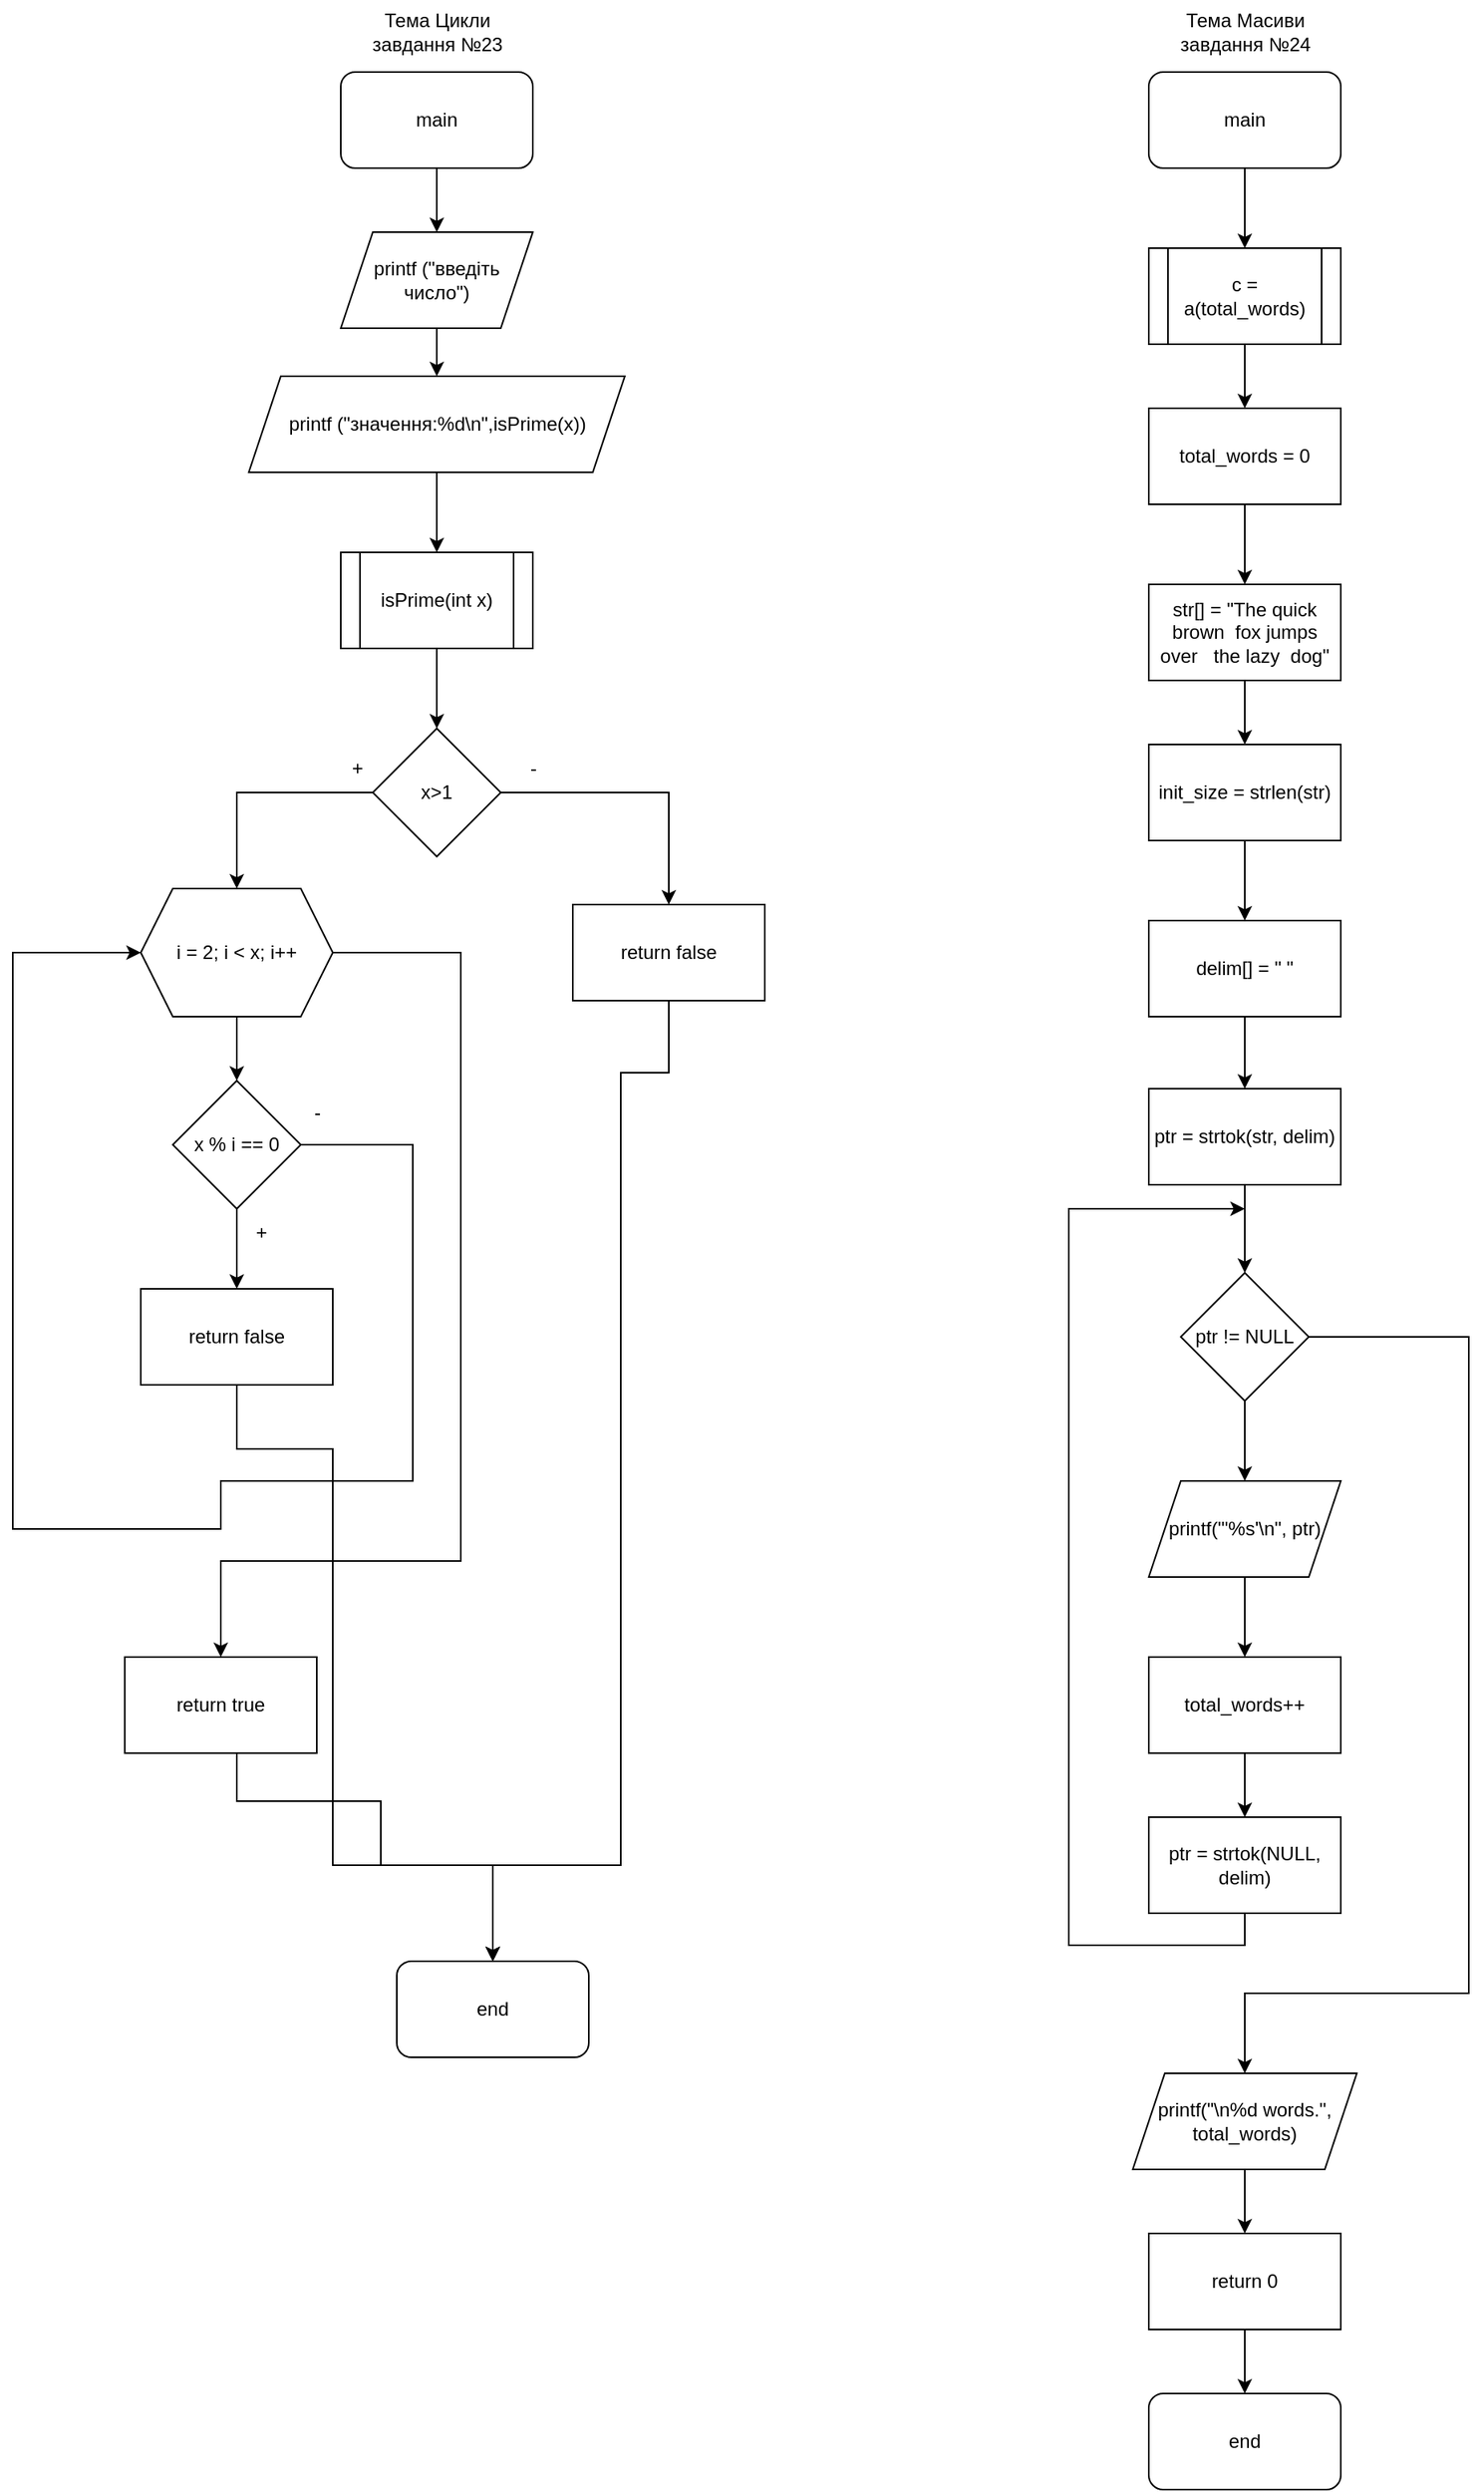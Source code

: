 <mxfile version="20.6.0" type="device"><diagram id="C5RBs43oDa-KdzZeNtuy" name="Page-1"><mxGraphModel dx="2489" dy="762" grid="1" gridSize="10" guides="1" tooltips="1" connect="1" arrows="1" fold="1" page="1" pageScale="1" pageWidth="827" pageHeight="1169" math="0" shadow="0"><root><mxCell id="WIyWlLk6GJQsqaUBKTNV-0"/><mxCell id="WIyWlLk6GJQsqaUBKTNV-1" parent="WIyWlLk6GJQsqaUBKTNV-0"/><mxCell id="YZQWDXSXuz07ue-WuVx7-21" style="edgeStyle=orthogonalEdgeStyle;rounded=0;orthogonalLoop=1;jettySize=auto;html=1;entryX=0.5;entryY=0;entryDx=0;entryDy=0;" parent="WIyWlLk6GJQsqaUBKTNV-1" source="YZQWDXSXuz07ue-WuVx7-0" target="YZQWDXSXuz07ue-WuVx7-1" edge="1"><mxGeometry relative="1" as="geometry"/></mxCell><mxCell id="YZQWDXSXuz07ue-WuVx7-0" value="main" style="rounded=1;whiteSpace=wrap;html=1;" parent="WIyWlLk6GJQsqaUBKTNV-1" vertex="1"><mxGeometry x="95" y="50" width="120" height="60" as="geometry"/></mxCell><mxCell id="YZQWDXSXuz07ue-WuVx7-22" style="edgeStyle=orthogonalEdgeStyle;rounded=0;orthogonalLoop=1;jettySize=auto;html=1;entryX=0.5;entryY=0;entryDx=0;entryDy=0;" parent="WIyWlLk6GJQsqaUBKTNV-1" source="YZQWDXSXuz07ue-WuVx7-1" target="YZQWDXSXuz07ue-WuVx7-2" edge="1"><mxGeometry relative="1" as="geometry"/></mxCell><mxCell id="YZQWDXSXuz07ue-WuVx7-1" value="printf (&quot;введіть число&quot;)" style="shape=parallelogram;perimeter=parallelogramPerimeter;whiteSpace=wrap;html=1;fixedSize=1;" parent="WIyWlLk6GJQsqaUBKTNV-1" vertex="1"><mxGeometry x="95" y="150" width="120" height="60" as="geometry"/></mxCell><mxCell id="YZQWDXSXuz07ue-WuVx7-23" style="edgeStyle=orthogonalEdgeStyle;rounded=0;orthogonalLoop=1;jettySize=auto;html=1;entryX=0.5;entryY=0;entryDx=0;entryDy=0;" parent="WIyWlLk6GJQsqaUBKTNV-1" source="YZQWDXSXuz07ue-WuVx7-2" target="YZQWDXSXuz07ue-WuVx7-3" edge="1"><mxGeometry relative="1" as="geometry"/></mxCell><mxCell id="YZQWDXSXuz07ue-WuVx7-2" value="printf (&quot;значення:%d\n&quot;,isPrime(x))" style="shape=parallelogram;perimeter=parallelogramPerimeter;whiteSpace=wrap;html=1;fixedSize=1;" parent="WIyWlLk6GJQsqaUBKTNV-1" vertex="1"><mxGeometry x="37.5" y="240" width="235" height="60" as="geometry"/></mxCell><mxCell id="YZQWDXSXuz07ue-WuVx7-24" style="edgeStyle=orthogonalEdgeStyle;rounded=0;orthogonalLoop=1;jettySize=auto;html=1;entryX=0.5;entryY=0;entryDx=0;entryDy=0;" parent="WIyWlLk6GJQsqaUBKTNV-1" source="YZQWDXSXuz07ue-WuVx7-3" target="YZQWDXSXuz07ue-WuVx7-4" edge="1"><mxGeometry relative="1" as="geometry"/></mxCell><mxCell id="YZQWDXSXuz07ue-WuVx7-3" value="isPrime(int x)" style="shape=process;whiteSpace=wrap;html=1;backgroundOutline=1;" parent="WIyWlLk6GJQsqaUBKTNV-1" vertex="1"><mxGeometry x="95" y="350" width="120" height="60" as="geometry"/></mxCell><mxCell id="YZQWDXSXuz07ue-WuVx7-11" style="edgeStyle=orthogonalEdgeStyle;rounded=0;orthogonalLoop=1;jettySize=auto;html=1;entryX=0.5;entryY=0;entryDx=0;entryDy=0;" parent="WIyWlLk6GJQsqaUBKTNV-1" source="YZQWDXSXuz07ue-WuVx7-4" target="YZQWDXSXuz07ue-WuVx7-5" edge="1"><mxGeometry relative="1" as="geometry"/></mxCell><mxCell id="YZQWDXSXuz07ue-WuVx7-17" style="edgeStyle=orthogonalEdgeStyle;rounded=0;orthogonalLoop=1;jettySize=auto;html=1;entryX=0.5;entryY=0;entryDx=0;entryDy=0;" parent="WIyWlLk6GJQsqaUBKTNV-1" source="YZQWDXSXuz07ue-WuVx7-4" target="YZQWDXSXuz07ue-WuVx7-6" edge="1"><mxGeometry relative="1" as="geometry"/></mxCell><mxCell id="YZQWDXSXuz07ue-WuVx7-4" value="x&amp;gt;1" style="rhombus;whiteSpace=wrap;html=1;" parent="WIyWlLk6GJQsqaUBKTNV-1" vertex="1"><mxGeometry x="115" y="460" width="80" height="80" as="geometry"/></mxCell><mxCell id="YZQWDXSXuz07ue-WuVx7-13" style="edgeStyle=orthogonalEdgeStyle;rounded=0;orthogonalLoop=1;jettySize=auto;html=1;entryX=0.5;entryY=0;entryDx=0;entryDy=0;" parent="WIyWlLk6GJQsqaUBKTNV-1" source="YZQWDXSXuz07ue-WuVx7-5" target="YZQWDXSXuz07ue-WuVx7-10" edge="1"><mxGeometry relative="1" as="geometry"><mxPoint x="190" y="1170" as="targetPoint"/><Array as="points"><mxPoint x="300" y="675"/><mxPoint x="270" y="675"/><mxPoint x="270" y="1170"/><mxPoint x="190" y="1170"/></Array></mxGeometry></mxCell><mxCell id="YZQWDXSXuz07ue-WuVx7-5" value="return false" style="rounded=0;whiteSpace=wrap;html=1;" parent="WIyWlLk6GJQsqaUBKTNV-1" vertex="1"><mxGeometry x="240" y="570" width="120" height="60" as="geometry"/></mxCell><mxCell id="YZQWDXSXuz07ue-WuVx7-14" style="edgeStyle=orthogonalEdgeStyle;rounded=0;orthogonalLoop=1;jettySize=auto;html=1;entryX=0.5;entryY=0;entryDx=0;entryDy=0;" parent="WIyWlLk6GJQsqaUBKTNV-1" source="YZQWDXSXuz07ue-WuVx7-6" target="YZQWDXSXuz07ue-WuVx7-9" edge="1"><mxGeometry relative="1" as="geometry"><mxPoint x="160" y="980" as="targetPoint"/><Array as="points"><mxPoint x="170" y="600"/><mxPoint x="170" y="980"/><mxPoint x="20" y="980"/></Array></mxGeometry></mxCell><mxCell id="YZQWDXSXuz07ue-WuVx7-25" style="edgeStyle=orthogonalEdgeStyle;rounded=0;orthogonalLoop=1;jettySize=auto;html=1;entryX=0.5;entryY=0;entryDx=0;entryDy=0;" parent="WIyWlLk6GJQsqaUBKTNV-1" source="YZQWDXSXuz07ue-WuVx7-6" target="YZQWDXSXuz07ue-WuVx7-7" edge="1"><mxGeometry relative="1" as="geometry"/></mxCell><mxCell id="YZQWDXSXuz07ue-WuVx7-6" value="i = 2; i &amp;lt; x; i++" style="shape=hexagon;perimeter=hexagonPerimeter2;whiteSpace=wrap;html=1;fixedSize=1;" parent="WIyWlLk6GJQsqaUBKTNV-1" vertex="1"><mxGeometry x="-30" y="560" width="120" height="80" as="geometry"/></mxCell><mxCell id="YZQWDXSXuz07ue-WuVx7-15" style="edgeStyle=orthogonalEdgeStyle;rounded=0;orthogonalLoop=1;jettySize=auto;html=1;entryX=0;entryY=0.5;entryDx=0;entryDy=0;" parent="WIyWlLk6GJQsqaUBKTNV-1" source="YZQWDXSXuz07ue-WuVx7-7" target="YZQWDXSXuz07ue-WuVx7-6" edge="1"><mxGeometry relative="1" as="geometry"><mxPoint x="10" y="960" as="targetPoint"/><Array as="points"><mxPoint x="140" y="720"/><mxPoint x="140" y="930"/><mxPoint x="20" y="930"/><mxPoint x="20" y="960"/><mxPoint x="-110" y="960"/><mxPoint x="-110" y="600"/></Array></mxGeometry></mxCell><mxCell id="YZQWDXSXuz07ue-WuVx7-26" style="edgeStyle=orthogonalEdgeStyle;rounded=0;orthogonalLoop=1;jettySize=auto;html=1;entryX=0.5;entryY=0;entryDx=0;entryDy=0;" parent="WIyWlLk6GJQsqaUBKTNV-1" source="YZQWDXSXuz07ue-WuVx7-7" target="YZQWDXSXuz07ue-WuVx7-8" edge="1"><mxGeometry relative="1" as="geometry"/></mxCell><mxCell id="YZQWDXSXuz07ue-WuVx7-7" value="x % i == 0" style="rhombus;whiteSpace=wrap;html=1;" parent="WIyWlLk6GJQsqaUBKTNV-1" vertex="1"><mxGeometry x="-10" y="680" width="80" height="80" as="geometry"/></mxCell><mxCell id="YZQWDXSXuz07ue-WuVx7-16" style="edgeStyle=orthogonalEdgeStyle;rounded=0;orthogonalLoop=1;jettySize=auto;html=1;entryX=0.5;entryY=0;entryDx=0;entryDy=0;" parent="WIyWlLk6GJQsqaUBKTNV-1" source="YZQWDXSXuz07ue-WuVx7-8" target="YZQWDXSXuz07ue-WuVx7-10" edge="1"><mxGeometry relative="1" as="geometry"><mxPoint x="190" y="1170" as="targetPoint"/><Array as="points"><mxPoint x="30" y="910"/><mxPoint x="90" y="910"/><mxPoint x="90" y="1170"/><mxPoint x="190" y="1170"/></Array></mxGeometry></mxCell><mxCell id="YZQWDXSXuz07ue-WuVx7-8" value="return false" style="rounded=0;whiteSpace=wrap;html=1;" parent="WIyWlLk6GJQsqaUBKTNV-1" vertex="1"><mxGeometry x="-30" y="810" width="120" height="60" as="geometry"/></mxCell><mxCell id="YZQWDXSXuz07ue-WuVx7-12" style="edgeStyle=orthogonalEdgeStyle;rounded=0;orthogonalLoop=1;jettySize=auto;html=1;entryX=0.5;entryY=0;entryDx=0;entryDy=0;" parent="WIyWlLk6GJQsqaUBKTNV-1" source="YZQWDXSXuz07ue-WuVx7-9" target="YZQWDXSXuz07ue-WuVx7-10" edge="1"><mxGeometry relative="1" as="geometry"><mxPoint x="190" y="1210" as="targetPoint"/><Array as="points"><mxPoint x="30" y="1130"/><mxPoint x="120" y="1130"/><mxPoint x="120" y="1170"/><mxPoint x="190" y="1170"/></Array></mxGeometry></mxCell><mxCell id="YZQWDXSXuz07ue-WuVx7-9" value="return true" style="rounded=0;whiteSpace=wrap;html=1;" parent="WIyWlLk6GJQsqaUBKTNV-1" vertex="1"><mxGeometry x="-40" y="1040" width="120" height="60" as="geometry"/></mxCell><mxCell id="YZQWDXSXuz07ue-WuVx7-10" value="end" style="rounded=1;whiteSpace=wrap;html=1;" parent="WIyWlLk6GJQsqaUBKTNV-1" vertex="1"><mxGeometry x="130" y="1230" width="120" height="60" as="geometry"/></mxCell><mxCell id="YZQWDXSXuz07ue-WuVx7-18" value="+" style="text;html=1;align=center;verticalAlign=middle;resizable=0;points=[];autosize=1;strokeColor=none;fillColor=none;" parent="WIyWlLk6GJQsqaUBKTNV-1" vertex="1"><mxGeometry x="90" y="470" width="30" height="30" as="geometry"/></mxCell><mxCell id="YZQWDXSXuz07ue-WuVx7-19" value="-" style="text;html=1;align=center;verticalAlign=middle;resizable=0;points=[];autosize=1;strokeColor=none;fillColor=none;" parent="WIyWlLk6GJQsqaUBKTNV-1" vertex="1"><mxGeometry x="200" y="470" width="30" height="30" as="geometry"/></mxCell><mxCell id="YZQWDXSXuz07ue-WuVx7-20" value="-" style="text;html=1;align=center;verticalAlign=middle;resizable=0;points=[];autosize=1;strokeColor=none;fillColor=none;" parent="WIyWlLk6GJQsqaUBKTNV-1" vertex="1"><mxGeometry x="65" y="685" width="30" height="30" as="geometry"/></mxCell><mxCell id="YZQWDXSXuz07ue-WuVx7-27" value="+" style="text;html=1;align=center;verticalAlign=middle;resizable=0;points=[];autosize=1;strokeColor=none;fillColor=none;" parent="WIyWlLk6GJQsqaUBKTNV-1" vertex="1"><mxGeometry x="30" y="760" width="30" height="30" as="geometry"/></mxCell><mxCell id="YZQWDXSXuz07ue-WuVx7-49" style="edgeStyle=orthogonalEdgeStyle;rounded=0;orthogonalLoop=1;jettySize=auto;html=1;entryX=0.5;entryY=0;entryDx=0;entryDy=0;" parent="WIyWlLk6GJQsqaUBKTNV-1" source="YZQWDXSXuz07ue-WuVx7-28" target="YZQWDXSXuz07ue-WuVx7-29" edge="1"><mxGeometry relative="1" as="geometry"/></mxCell><mxCell id="YZQWDXSXuz07ue-WuVx7-28" value="main" style="rounded=1;whiteSpace=wrap;html=1;" parent="WIyWlLk6GJQsqaUBKTNV-1" vertex="1"><mxGeometry x="600" y="50" width="120" height="60" as="geometry"/></mxCell><mxCell id="YZQWDXSXuz07ue-WuVx7-50" style="edgeStyle=orthogonalEdgeStyle;rounded=0;orthogonalLoop=1;jettySize=auto;html=1;entryX=0.5;entryY=0;entryDx=0;entryDy=0;" parent="WIyWlLk6GJQsqaUBKTNV-1" source="YZQWDXSXuz07ue-WuVx7-29" target="YZQWDXSXuz07ue-WuVx7-30" edge="1"><mxGeometry relative="1" as="geometry"/></mxCell><mxCell id="YZQWDXSXuz07ue-WuVx7-29" value="c = a(total_words)" style="shape=process;whiteSpace=wrap;html=1;backgroundOutline=1;" parent="WIyWlLk6GJQsqaUBKTNV-1" vertex="1"><mxGeometry x="600" y="160" width="120" height="60" as="geometry"/></mxCell><mxCell id="YZQWDXSXuz07ue-WuVx7-51" style="edgeStyle=orthogonalEdgeStyle;rounded=0;orthogonalLoop=1;jettySize=auto;html=1;entryX=0.5;entryY=0;entryDx=0;entryDy=0;" parent="WIyWlLk6GJQsqaUBKTNV-1" source="YZQWDXSXuz07ue-WuVx7-30" target="YZQWDXSXuz07ue-WuVx7-31" edge="1"><mxGeometry relative="1" as="geometry"/></mxCell><mxCell id="YZQWDXSXuz07ue-WuVx7-30" value="total_words = 0" style="rounded=0;whiteSpace=wrap;html=1;" parent="WIyWlLk6GJQsqaUBKTNV-1" vertex="1"><mxGeometry x="600" y="260" width="120" height="60" as="geometry"/></mxCell><mxCell id="YZQWDXSXuz07ue-WuVx7-52" style="edgeStyle=orthogonalEdgeStyle;rounded=0;orthogonalLoop=1;jettySize=auto;html=1;entryX=0.5;entryY=0;entryDx=0;entryDy=0;" parent="WIyWlLk6GJQsqaUBKTNV-1" source="YZQWDXSXuz07ue-WuVx7-31" target="YZQWDXSXuz07ue-WuVx7-32" edge="1"><mxGeometry relative="1" as="geometry"/></mxCell><mxCell id="YZQWDXSXuz07ue-WuVx7-31" value="str[] = &quot;The quick brown&amp;nbsp; fox jumps over&amp;nbsp; &amp;nbsp;the lazy&amp;nbsp; dog&quot;" style="rounded=0;whiteSpace=wrap;html=1;" parent="WIyWlLk6GJQsqaUBKTNV-1" vertex="1"><mxGeometry x="600" y="370" width="120" height="60" as="geometry"/></mxCell><mxCell id="YZQWDXSXuz07ue-WuVx7-53" style="edgeStyle=orthogonalEdgeStyle;rounded=0;orthogonalLoop=1;jettySize=auto;html=1;entryX=0.5;entryY=0;entryDx=0;entryDy=0;" parent="WIyWlLk6GJQsqaUBKTNV-1" source="YZQWDXSXuz07ue-WuVx7-32" target="YZQWDXSXuz07ue-WuVx7-33" edge="1"><mxGeometry relative="1" as="geometry"/></mxCell><mxCell id="YZQWDXSXuz07ue-WuVx7-32" value="init_size = strlen(str)" style="rounded=0;whiteSpace=wrap;html=1;" parent="WIyWlLk6GJQsqaUBKTNV-1" vertex="1"><mxGeometry x="600" y="470" width="120" height="60" as="geometry"/></mxCell><mxCell id="YZQWDXSXuz07ue-WuVx7-54" style="edgeStyle=orthogonalEdgeStyle;rounded=0;orthogonalLoop=1;jettySize=auto;html=1;entryX=0.5;entryY=0;entryDx=0;entryDy=0;" parent="WIyWlLk6GJQsqaUBKTNV-1" source="YZQWDXSXuz07ue-WuVx7-33" target="YZQWDXSXuz07ue-WuVx7-34" edge="1"><mxGeometry relative="1" as="geometry"/></mxCell><mxCell id="YZQWDXSXuz07ue-WuVx7-33" value="delim[] = &quot; &quot;" style="rounded=0;whiteSpace=wrap;html=1;" parent="WIyWlLk6GJQsqaUBKTNV-1" vertex="1"><mxGeometry x="600" y="580" width="120" height="60" as="geometry"/></mxCell><mxCell id="YZQWDXSXuz07ue-WuVx7-45" style="edgeStyle=orthogonalEdgeStyle;rounded=0;orthogonalLoop=1;jettySize=auto;html=1;entryX=0.5;entryY=0;entryDx=0;entryDy=0;" parent="WIyWlLk6GJQsqaUBKTNV-1" source="YZQWDXSXuz07ue-WuVx7-34" target="YZQWDXSXuz07ue-WuVx7-35" edge="1"><mxGeometry relative="1" as="geometry"/></mxCell><mxCell id="YZQWDXSXuz07ue-WuVx7-34" value="ptr = strtok(str, delim)" style="rounded=0;whiteSpace=wrap;html=1;" parent="WIyWlLk6GJQsqaUBKTNV-1" vertex="1"><mxGeometry x="600" y="685" width="120" height="60" as="geometry"/></mxCell><mxCell id="YZQWDXSXuz07ue-WuVx7-44" style="edgeStyle=orthogonalEdgeStyle;rounded=0;orthogonalLoop=1;jettySize=auto;html=1;entryX=0.5;entryY=0;entryDx=0;entryDy=0;" parent="WIyWlLk6GJQsqaUBKTNV-1" source="YZQWDXSXuz07ue-WuVx7-35" target="YZQWDXSXuz07ue-WuVx7-39" edge="1"><mxGeometry relative="1" as="geometry"><mxPoint x="660" y="1260" as="targetPoint"/><Array as="points"><mxPoint x="800" y="840"/><mxPoint x="800" y="1250"/><mxPoint x="660" y="1250"/></Array></mxGeometry></mxCell><mxCell id="YZQWDXSXuz07ue-WuVx7-55" style="edgeStyle=orthogonalEdgeStyle;rounded=0;orthogonalLoop=1;jettySize=auto;html=1;entryX=0.5;entryY=0;entryDx=0;entryDy=0;" parent="WIyWlLk6GJQsqaUBKTNV-1" source="YZQWDXSXuz07ue-WuVx7-35" target="YZQWDXSXuz07ue-WuVx7-36" edge="1"><mxGeometry relative="1" as="geometry"/></mxCell><mxCell id="YZQWDXSXuz07ue-WuVx7-35" value="ptr != NULL" style="rhombus;whiteSpace=wrap;html=1;" parent="WIyWlLk6GJQsqaUBKTNV-1" vertex="1"><mxGeometry x="620" y="800" width="80" height="80" as="geometry"/></mxCell><mxCell id="YZQWDXSXuz07ue-WuVx7-56" style="edgeStyle=orthogonalEdgeStyle;rounded=0;orthogonalLoop=1;jettySize=auto;html=1;entryX=0.5;entryY=0;entryDx=0;entryDy=0;" parent="WIyWlLk6GJQsqaUBKTNV-1" source="YZQWDXSXuz07ue-WuVx7-36" target="YZQWDXSXuz07ue-WuVx7-37" edge="1"><mxGeometry relative="1" as="geometry"/></mxCell><mxCell id="YZQWDXSXuz07ue-WuVx7-36" value="printf(&quot;'%s'\n&quot;, ptr)" style="shape=parallelogram;perimeter=parallelogramPerimeter;whiteSpace=wrap;html=1;fixedSize=1;" parent="WIyWlLk6GJQsqaUBKTNV-1" vertex="1"><mxGeometry x="600" y="930" width="120" height="60" as="geometry"/></mxCell><mxCell id="YZQWDXSXuz07ue-WuVx7-57" style="edgeStyle=orthogonalEdgeStyle;rounded=0;orthogonalLoop=1;jettySize=auto;html=1;entryX=0.5;entryY=0;entryDx=0;entryDy=0;" parent="WIyWlLk6GJQsqaUBKTNV-1" source="YZQWDXSXuz07ue-WuVx7-37" target="YZQWDXSXuz07ue-WuVx7-38" edge="1"><mxGeometry relative="1" as="geometry"/></mxCell><mxCell id="YZQWDXSXuz07ue-WuVx7-37" value="total_words++" style="rounded=0;whiteSpace=wrap;html=1;" parent="WIyWlLk6GJQsqaUBKTNV-1" vertex="1"><mxGeometry x="600" y="1040" width="120" height="60" as="geometry"/></mxCell><mxCell id="YZQWDXSXuz07ue-WuVx7-46" style="edgeStyle=orthogonalEdgeStyle;rounded=0;orthogonalLoop=1;jettySize=auto;html=1;" parent="WIyWlLk6GJQsqaUBKTNV-1" source="YZQWDXSXuz07ue-WuVx7-38" edge="1"><mxGeometry relative="1" as="geometry"><mxPoint x="660" y="760" as="targetPoint"/><Array as="points"><mxPoint x="660" y="1220"/><mxPoint x="550" y="1220"/><mxPoint x="550" y="760"/></Array></mxGeometry></mxCell><mxCell id="YZQWDXSXuz07ue-WuVx7-38" value="ptr = strtok(NULL, delim)" style="rounded=0;whiteSpace=wrap;html=1;" parent="WIyWlLk6GJQsqaUBKTNV-1" vertex="1"><mxGeometry x="600" y="1140" width="120" height="60" as="geometry"/></mxCell><mxCell id="YZQWDXSXuz07ue-WuVx7-47" style="edgeStyle=orthogonalEdgeStyle;rounded=0;orthogonalLoop=1;jettySize=auto;html=1;entryX=0.5;entryY=0;entryDx=0;entryDy=0;" parent="WIyWlLk6GJQsqaUBKTNV-1" source="YZQWDXSXuz07ue-WuVx7-39" target="YZQWDXSXuz07ue-WuVx7-40" edge="1"><mxGeometry relative="1" as="geometry"/></mxCell><mxCell id="YZQWDXSXuz07ue-WuVx7-39" value="printf(&quot;\n%d words.&quot;, total_words)" style="shape=parallelogram;perimeter=parallelogramPerimeter;whiteSpace=wrap;html=1;fixedSize=1;" parent="WIyWlLk6GJQsqaUBKTNV-1" vertex="1"><mxGeometry x="590" y="1300" width="140" height="60" as="geometry"/></mxCell><mxCell id="YZQWDXSXuz07ue-WuVx7-48" style="edgeStyle=orthogonalEdgeStyle;rounded=0;orthogonalLoop=1;jettySize=auto;html=1;entryX=0.5;entryY=0;entryDx=0;entryDy=0;" parent="WIyWlLk6GJQsqaUBKTNV-1" source="YZQWDXSXuz07ue-WuVx7-40" target="YZQWDXSXuz07ue-WuVx7-41" edge="1"><mxGeometry relative="1" as="geometry"/></mxCell><mxCell id="YZQWDXSXuz07ue-WuVx7-40" value="return 0" style="rounded=0;whiteSpace=wrap;html=1;" parent="WIyWlLk6GJQsqaUBKTNV-1" vertex="1"><mxGeometry x="600" y="1400" width="120" height="60" as="geometry"/></mxCell><mxCell id="YZQWDXSXuz07ue-WuVx7-41" value="end" style="rounded=1;whiteSpace=wrap;html=1;" parent="WIyWlLk6GJQsqaUBKTNV-1" vertex="1"><mxGeometry x="600" y="1500" width="120" height="60" as="geometry"/></mxCell><mxCell id="xZO-TAry4x5Qodf_6Ts--0" value="Тема Цикли&lt;br&gt;завдання №23" style="text;html=1;align=center;verticalAlign=middle;resizable=0;points=[];autosize=1;strokeColor=none;fillColor=none;" vertex="1" parent="WIyWlLk6GJQsqaUBKTNV-1"><mxGeometry x="105" y="5" width="100" height="40" as="geometry"/></mxCell><mxCell id="xZO-TAry4x5Qodf_6Ts--1" value="Тема Масиви&lt;br&gt;завдання №24" style="text;html=1;align=center;verticalAlign=middle;resizable=0;points=[];autosize=1;strokeColor=none;fillColor=none;" vertex="1" parent="WIyWlLk6GJQsqaUBKTNV-1"><mxGeometry x="610" y="5" width="100" height="40" as="geometry"/></mxCell></root></mxGraphModel></diagram></mxfile>